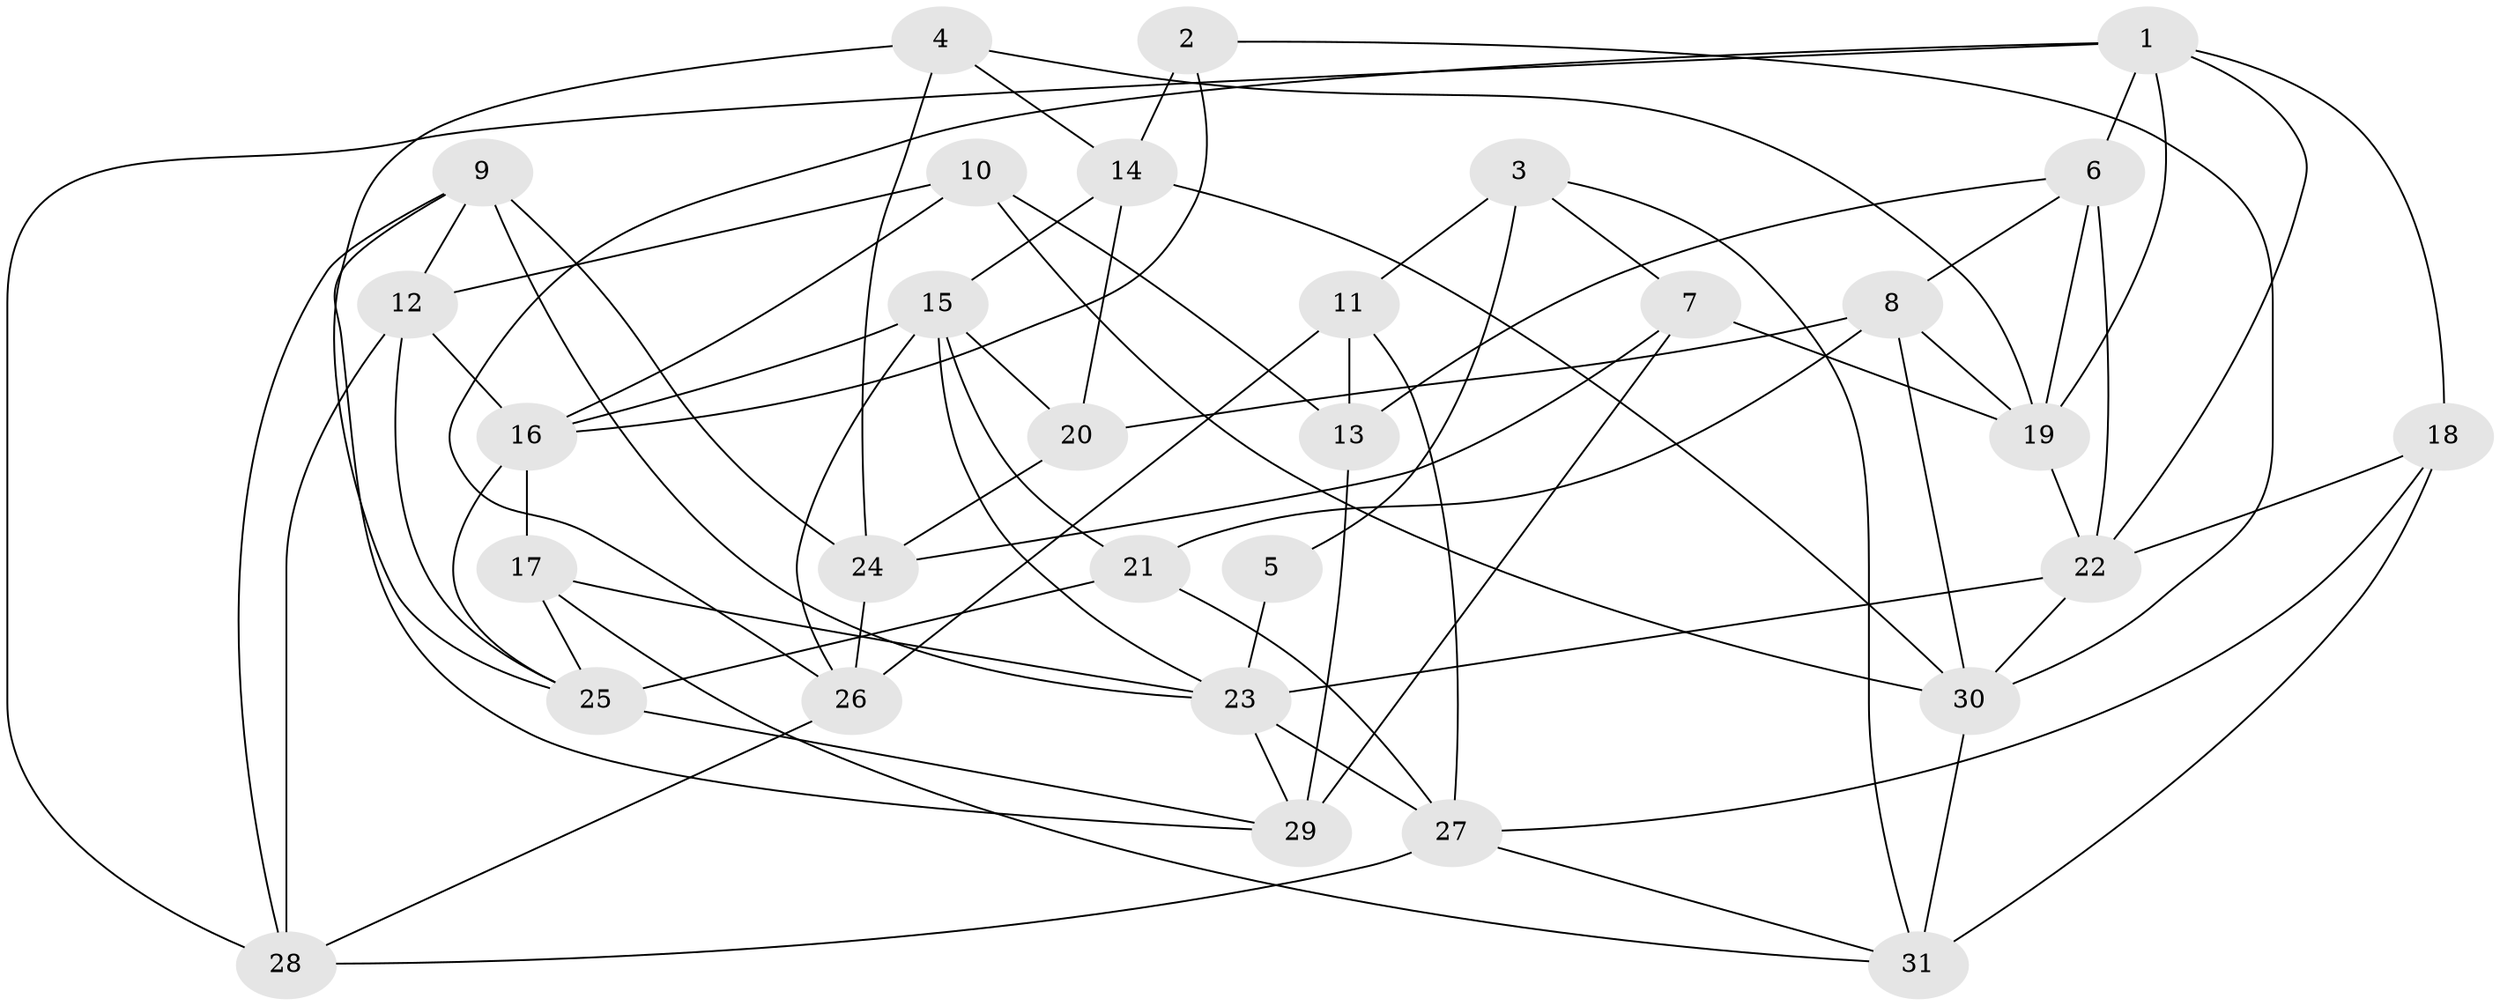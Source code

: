 // original degree distribution, {4: 1.0}
// Generated by graph-tools (version 1.1) at 2025/02/03/09/25 03:02:56]
// undirected, 31 vertices, 75 edges
graph export_dot {
graph [start="1"]
  node [color=gray90,style=filled];
  1;
  2;
  3;
  4;
  5;
  6;
  7;
  8;
  9;
  10;
  11;
  12;
  13;
  14;
  15;
  16;
  17;
  18;
  19;
  20;
  21;
  22;
  23;
  24;
  25;
  26;
  27;
  28;
  29;
  30;
  31;
  1 -- 6 [weight=1.0];
  1 -- 18 [weight=1.0];
  1 -- 19 [weight=1.0];
  1 -- 22 [weight=1.0];
  1 -- 26 [weight=1.0];
  1 -- 28 [weight=1.0];
  2 -- 14 [weight=2.0];
  2 -- 16 [weight=1.0];
  2 -- 30 [weight=1.0];
  3 -- 5 [weight=2.0];
  3 -- 7 [weight=1.0];
  3 -- 11 [weight=2.0];
  3 -- 31 [weight=1.0];
  4 -- 14 [weight=1.0];
  4 -- 19 [weight=1.0];
  4 -- 24 [weight=1.0];
  4 -- 25 [weight=1.0];
  5 -- 23 [weight=2.0];
  6 -- 8 [weight=1.0];
  6 -- 13 [weight=2.0];
  6 -- 19 [weight=1.0];
  6 -- 22 [weight=1.0];
  7 -- 19 [weight=1.0];
  7 -- 24 [weight=1.0];
  7 -- 29 [weight=1.0];
  8 -- 19 [weight=1.0];
  8 -- 20 [weight=1.0];
  8 -- 21 [weight=1.0];
  8 -- 30 [weight=2.0];
  9 -- 12 [weight=1.0];
  9 -- 23 [weight=1.0];
  9 -- 24 [weight=2.0];
  9 -- 28 [weight=1.0];
  9 -- 29 [weight=1.0];
  10 -- 12 [weight=1.0];
  10 -- 13 [weight=1.0];
  10 -- 16 [weight=1.0];
  10 -- 30 [weight=1.0];
  11 -- 13 [weight=1.0];
  11 -- 26 [weight=2.0];
  11 -- 27 [weight=1.0];
  12 -- 16 [weight=1.0];
  12 -- 25 [weight=1.0];
  12 -- 28 [weight=2.0];
  13 -- 29 [weight=2.0];
  14 -- 15 [weight=1.0];
  14 -- 20 [weight=1.0];
  14 -- 30 [weight=1.0];
  15 -- 16 [weight=1.0];
  15 -- 20 [weight=1.0];
  15 -- 21 [weight=1.0];
  15 -- 23 [weight=1.0];
  15 -- 26 [weight=1.0];
  16 -- 17 [weight=1.0];
  16 -- 25 [weight=1.0];
  17 -- 23 [weight=1.0];
  17 -- 25 [weight=1.0];
  17 -- 31 [weight=1.0];
  18 -- 22 [weight=1.0];
  18 -- 27 [weight=1.0];
  18 -- 31 [weight=1.0];
  19 -- 22 [weight=1.0];
  20 -- 24 [weight=1.0];
  21 -- 25 [weight=3.0];
  21 -- 27 [weight=1.0];
  22 -- 23 [weight=1.0];
  22 -- 30 [weight=1.0];
  23 -- 27 [weight=1.0];
  23 -- 29 [weight=1.0];
  24 -- 26 [weight=1.0];
  25 -- 29 [weight=1.0];
  26 -- 28 [weight=1.0];
  27 -- 28 [weight=1.0];
  27 -- 31 [weight=1.0];
  30 -- 31 [weight=2.0];
}
